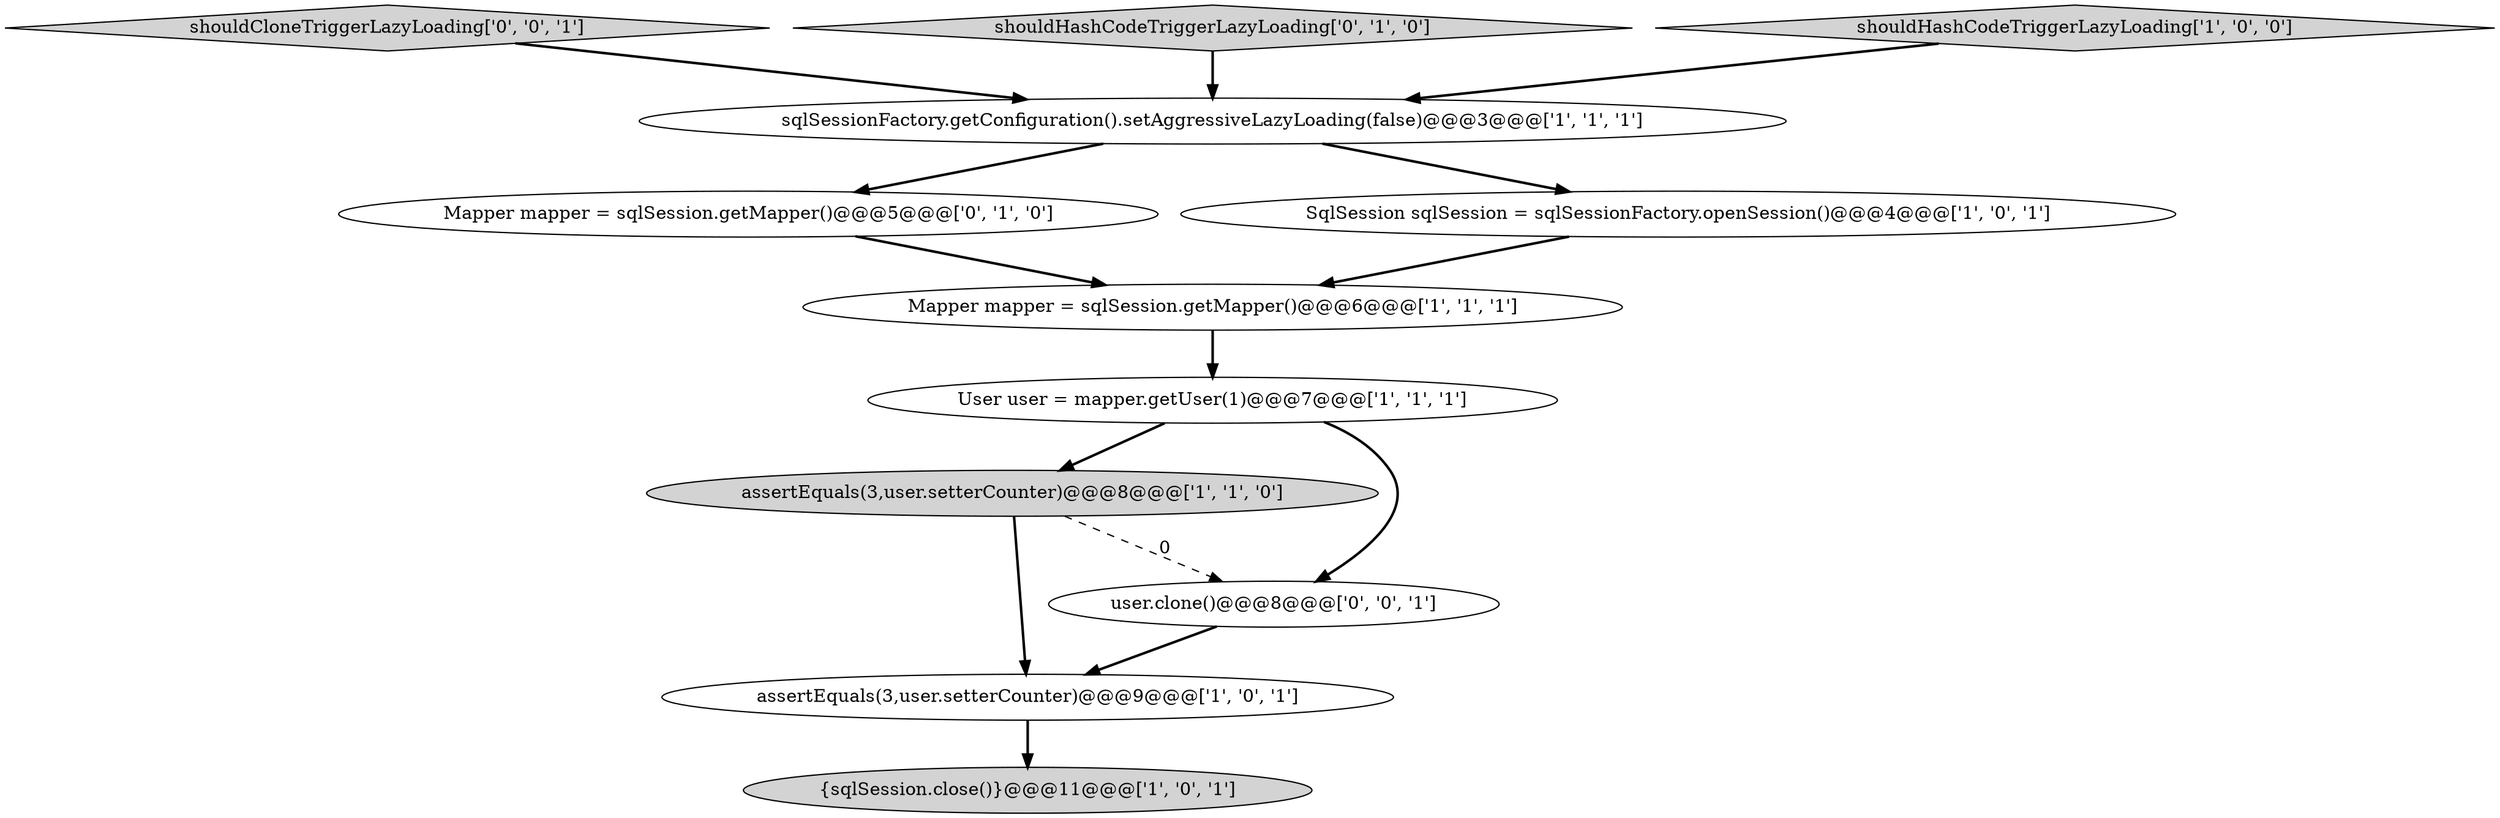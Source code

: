digraph {
11 [style = filled, label = "shouldCloneTriggerLazyLoading['0', '0', '1']", fillcolor = lightgray, shape = diamond image = "AAA0AAABBB3BBB"];
0 [style = filled, label = "assertEquals(3,user.setterCounter)@@@8@@@['1', '1', '0']", fillcolor = lightgray, shape = ellipse image = "AAA0AAABBB1BBB"];
8 [style = filled, label = "Mapper mapper = sqlSession.getMapper()@@@5@@@['0', '1', '0']", fillcolor = white, shape = ellipse image = "AAA0AAABBB2BBB"];
10 [style = filled, label = "user.clone()@@@8@@@['0', '0', '1']", fillcolor = white, shape = ellipse image = "AAA0AAABBB3BBB"];
9 [style = filled, label = "shouldHashCodeTriggerLazyLoading['0', '1', '0']", fillcolor = lightgray, shape = diamond image = "AAA0AAABBB2BBB"];
6 [style = filled, label = "Mapper mapper = sqlSession.getMapper()@@@6@@@['1', '1', '1']", fillcolor = white, shape = ellipse image = "AAA0AAABBB1BBB"];
3 [style = filled, label = "SqlSession sqlSession = sqlSessionFactory.openSession()@@@4@@@['1', '0', '1']", fillcolor = white, shape = ellipse image = "AAA0AAABBB1BBB"];
2 [style = filled, label = "{sqlSession.close()}@@@11@@@['1', '0', '1']", fillcolor = lightgray, shape = ellipse image = "AAA0AAABBB1BBB"];
5 [style = filled, label = "User user = mapper.getUser(1)@@@7@@@['1', '1', '1']", fillcolor = white, shape = ellipse image = "AAA0AAABBB1BBB"];
4 [style = filled, label = "shouldHashCodeTriggerLazyLoading['1', '0', '0']", fillcolor = lightgray, shape = diamond image = "AAA0AAABBB1BBB"];
1 [style = filled, label = "assertEquals(3,user.setterCounter)@@@9@@@['1', '0', '1']", fillcolor = white, shape = ellipse image = "AAA0AAABBB1BBB"];
7 [style = filled, label = "sqlSessionFactory.getConfiguration().setAggressiveLazyLoading(false)@@@3@@@['1', '1', '1']", fillcolor = white, shape = ellipse image = "AAA0AAABBB1BBB"];
4->7 [style = bold, label=""];
5->10 [style = bold, label=""];
6->5 [style = bold, label=""];
3->6 [style = bold, label=""];
1->2 [style = bold, label=""];
8->6 [style = bold, label=""];
11->7 [style = bold, label=""];
0->10 [style = dashed, label="0"];
5->0 [style = bold, label=""];
9->7 [style = bold, label=""];
7->8 [style = bold, label=""];
10->1 [style = bold, label=""];
0->1 [style = bold, label=""];
7->3 [style = bold, label=""];
}
